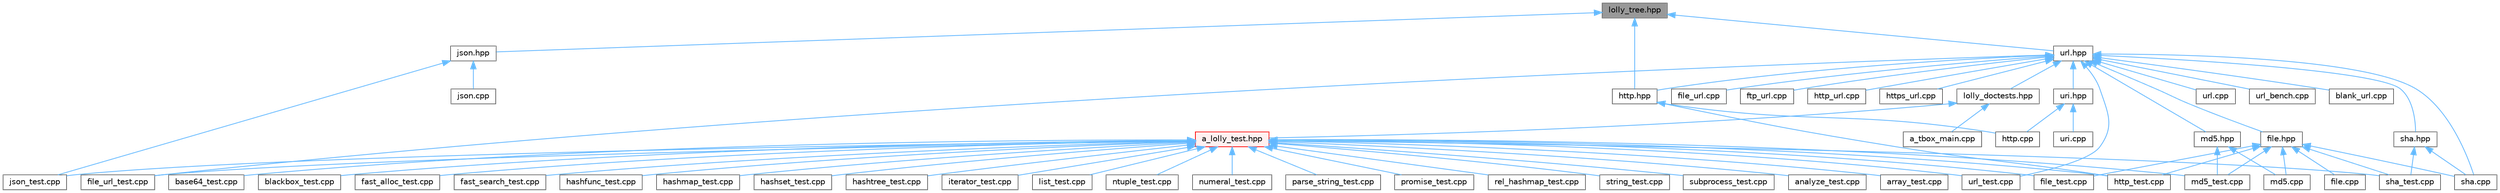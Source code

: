 digraph "lolly_tree.hpp"
{
 // LATEX_PDF_SIZE
  bgcolor="transparent";
  edge [fontname=Helvetica,fontsize=10,labelfontname=Helvetica,labelfontsize=10];
  node [fontname=Helvetica,fontsize=10,shape=box,height=0.2,width=0.4];
  Node1 [id="Node000001",label="lolly_tree.hpp",height=0.2,width=0.4,color="gray40", fillcolor="grey60", style="filled", fontcolor="black",tooltip=" "];
  Node1 -> Node2 [id="edge1_Node000001_Node000002",dir="back",color="steelblue1",style="solid",tooltip=" "];
  Node2 [id="Node000002",label="http.hpp",height=0.2,width=0.4,color="grey40", fillcolor="white", style="filled",URL="$http_8hpp.html",tooltip=" "];
  Node2 -> Node3 [id="edge2_Node000002_Node000003",dir="back",color="steelblue1",style="solid",tooltip=" "];
  Node3 [id="Node000003",label="http.cpp",height=0.2,width=0.4,color="grey40", fillcolor="white", style="filled",URL="$http_8cpp.html",tooltip=" "];
  Node2 -> Node4 [id="edge3_Node000002_Node000004",dir="back",color="steelblue1",style="solid",tooltip=" "];
  Node4 [id="Node000004",label="http_test.cpp",height=0.2,width=0.4,color="grey40", fillcolor="white", style="filled",URL="$http__test_8cpp.html",tooltip=" "];
  Node1 -> Node5 [id="edge4_Node000001_Node000005",dir="back",color="steelblue1",style="solid",tooltip=" "];
  Node5 [id="Node000005",label="json.hpp",height=0.2,width=0.4,color="grey40", fillcolor="white", style="filled",URL="$json_8hpp.html",tooltip=" "];
  Node5 -> Node6 [id="edge5_Node000005_Node000006",dir="back",color="steelblue1",style="solid",tooltip=" "];
  Node6 [id="Node000006",label="json.cpp",height=0.2,width=0.4,color="grey40", fillcolor="white", style="filled",URL="$json_8cpp.html",tooltip=" "];
  Node5 -> Node7 [id="edge6_Node000005_Node000007",dir="back",color="steelblue1",style="solid",tooltip=" "];
  Node7 [id="Node000007",label="json_test.cpp",height=0.2,width=0.4,color="grey40", fillcolor="white", style="filled",URL="$json__test_8cpp.html",tooltip=" "];
  Node1 -> Node8 [id="edge7_Node000001_Node000008",dir="back",color="steelblue1",style="solid",tooltip=" "];
  Node8 [id="Node000008",label="url.hpp",height=0.2,width=0.4,color="grey40", fillcolor="white", style="filled",URL="$url_8hpp.html",tooltip=" "];
  Node8 -> Node9 [id="edge8_Node000008_Node000009",dir="back",color="steelblue1",style="solid",tooltip=" "];
  Node9 [id="Node000009",label="blank_url.cpp",height=0.2,width=0.4,color="grey40", fillcolor="white", style="filled",URL="$blank__url_8cpp.html",tooltip=" "];
  Node8 -> Node10 [id="edge9_Node000008_Node000010",dir="back",color="steelblue1",style="solid",tooltip=" "];
  Node10 [id="Node000010",label="file.hpp",height=0.2,width=0.4,color="grey40", fillcolor="white", style="filled",URL="$file_8hpp.html",tooltip=" "];
  Node10 -> Node11 [id="edge10_Node000010_Node000011",dir="back",color="steelblue1",style="solid",tooltip=" "];
  Node11 [id="Node000011",label="file.cpp",height=0.2,width=0.4,color="grey40", fillcolor="white", style="filled",URL="$file_8cpp.html",tooltip=" "];
  Node10 -> Node12 [id="edge11_Node000010_Node000012",dir="back",color="steelblue1",style="solid",tooltip=" "];
  Node12 [id="Node000012",label="file_test.cpp",height=0.2,width=0.4,color="grey40", fillcolor="white", style="filled",URL="$file__test_8cpp.html",tooltip=" "];
  Node10 -> Node4 [id="edge12_Node000010_Node000004",dir="back",color="steelblue1",style="solid",tooltip=" "];
  Node10 -> Node13 [id="edge13_Node000010_Node000013",dir="back",color="steelblue1",style="solid",tooltip=" "];
  Node13 [id="Node000013",label="md5.cpp",height=0.2,width=0.4,color="grey40", fillcolor="white", style="filled",URL="$md5_8cpp.html",tooltip=" "];
  Node10 -> Node14 [id="edge14_Node000010_Node000014",dir="back",color="steelblue1",style="solid",tooltip=" "];
  Node14 [id="Node000014",label="md5_test.cpp",height=0.2,width=0.4,color="grey40", fillcolor="white", style="filled",URL="$md5__test_8cpp.html",tooltip=" "];
  Node10 -> Node15 [id="edge15_Node000010_Node000015",dir="back",color="steelblue1",style="solid",tooltip=" "];
  Node15 [id="Node000015",label="sha.cpp",height=0.2,width=0.4,color="grey40", fillcolor="white", style="filled",URL="$sha_8cpp.html",tooltip=" "];
  Node10 -> Node16 [id="edge16_Node000010_Node000016",dir="back",color="steelblue1",style="solid",tooltip=" "];
  Node16 [id="Node000016",label="sha_test.cpp",height=0.2,width=0.4,color="grey40", fillcolor="white", style="filled",URL="$sha__test_8cpp.html",tooltip=" "];
  Node8 -> Node17 [id="edge17_Node000008_Node000017",dir="back",color="steelblue1",style="solid",tooltip=" "];
  Node17 [id="Node000017",label="file_url.cpp",height=0.2,width=0.4,color="grey40", fillcolor="white", style="filled",URL="$file__url_8cpp.html",tooltip=" "];
  Node8 -> Node18 [id="edge18_Node000008_Node000018",dir="back",color="steelblue1",style="solid",tooltip=" "];
  Node18 [id="Node000018",label="file_url_test.cpp",height=0.2,width=0.4,color="grey40", fillcolor="white", style="filled",URL="$file__url__test_8cpp.html",tooltip=" "];
  Node8 -> Node19 [id="edge19_Node000008_Node000019",dir="back",color="steelblue1",style="solid",tooltip=" "];
  Node19 [id="Node000019",label="ftp_url.cpp",height=0.2,width=0.4,color="grey40", fillcolor="white", style="filled",URL="$ftp__url_8cpp.html",tooltip=" "];
  Node8 -> Node2 [id="edge20_Node000008_Node000002",dir="back",color="steelblue1",style="solid",tooltip=" "];
  Node8 -> Node20 [id="edge21_Node000008_Node000020",dir="back",color="steelblue1",style="solid",tooltip=" "];
  Node20 [id="Node000020",label="http_url.cpp",height=0.2,width=0.4,color="grey40", fillcolor="white", style="filled",URL="$http__url_8cpp.html",tooltip=" "];
  Node8 -> Node21 [id="edge22_Node000008_Node000021",dir="back",color="steelblue1",style="solid",tooltip=" "];
  Node21 [id="Node000021",label="https_url.cpp",height=0.2,width=0.4,color="grey40", fillcolor="white", style="filled",URL="$https__url_8cpp.html",tooltip=" "];
  Node8 -> Node22 [id="edge23_Node000008_Node000022",dir="back",color="steelblue1",style="solid",tooltip=" "];
  Node22 [id="Node000022",label="lolly_doctests.hpp",height=0.2,width=0.4,color="grey40", fillcolor="white", style="filled",URL="$lolly__doctests_8hpp.html",tooltip=" "];
  Node22 -> Node23 [id="edge24_Node000022_Node000023",dir="back",color="steelblue1",style="solid",tooltip=" "];
  Node23 [id="Node000023",label="a_lolly_test.hpp",height=0.2,width=0.4,color="red", fillcolor="#FFF0F0", style="filled",URL="$a__lolly__test_8hpp.html",tooltip=" "];
  Node23 -> Node24 [id="edge25_Node000023_Node000024",dir="back",color="steelblue1",style="solid",tooltip=" "];
  Node24 [id="Node000024",label="analyze_test.cpp",height=0.2,width=0.4,color="grey40", fillcolor="white", style="filled",URL="$analyze__test_8cpp.html",tooltip=" "];
  Node23 -> Node25 [id="edge26_Node000023_Node000025",dir="back",color="steelblue1",style="solid",tooltip=" "];
  Node25 [id="Node000025",label="array_test.cpp",height=0.2,width=0.4,color="grey40", fillcolor="white", style="filled",URL="$array__test_8cpp.html",tooltip=" "];
  Node23 -> Node26 [id="edge27_Node000023_Node000026",dir="back",color="steelblue1",style="solid",tooltip=" "];
  Node26 [id="Node000026",label="base64_test.cpp",height=0.2,width=0.4,color="grey40", fillcolor="white", style="filled",URL="$base64__test_8cpp.html",tooltip=" "];
  Node23 -> Node27 [id="edge28_Node000023_Node000027",dir="back",color="steelblue1",style="solid",tooltip=" "];
  Node27 [id="Node000027",label="blackbox_test.cpp",height=0.2,width=0.4,color="grey40", fillcolor="white", style="filled",URL="$blackbox__test_8cpp.html",tooltip=" "];
  Node23 -> Node28 [id="edge29_Node000023_Node000028",dir="back",color="steelblue1",style="solid",tooltip=" "];
  Node28 [id="Node000028",label="fast_alloc_test.cpp",height=0.2,width=0.4,color="grey40", fillcolor="white", style="filled",URL="$fast__alloc__test_8cpp.html",tooltip=" "];
  Node23 -> Node29 [id="edge30_Node000023_Node000029",dir="back",color="steelblue1",style="solid",tooltip=" "];
  Node29 [id="Node000029",label="fast_search_test.cpp",height=0.2,width=0.4,color="grey40", fillcolor="white", style="filled",URL="$fast__search__test_8cpp.html",tooltip=" "];
  Node23 -> Node12 [id="edge31_Node000023_Node000012",dir="back",color="steelblue1",style="solid",tooltip=" "];
  Node23 -> Node18 [id="edge32_Node000023_Node000018",dir="back",color="steelblue1",style="solid",tooltip=" "];
  Node23 -> Node30 [id="edge33_Node000023_Node000030",dir="back",color="steelblue1",style="solid",tooltip=" "];
  Node30 [id="Node000030",label="hashfunc_test.cpp",height=0.2,width=0.4,color="grey40", fillcolor="white", style="filled",URL="$hashfunc__test_8cpp.html",tooltip=" "];
  Node23 -> Node31 [id="edge34_Node000023_Node000031",dir="back",color="steelblue1",style="solid",tooltip=" "];
  Node31 [id="Node000031",label="hashmap_test.cpp",height=0.2,width=0.4,color="grey40", fillcolor="white", style="filled",URL="$hashmap__test_8cpp.html",tooltip=" "];
  Node23 -> Node32 [id="edge35_Node000023_Node000032",dir="back",color="steelblue1",style="solid",tooltip=" "];
  Node32 [id="Node000032",label="hashset_test.cpp",height=0.2,width=0.4,color="grey40", fillcolor="white", style="filled",URL="$hashset__test_8cpp.html",tooltip=" "];
  Node23 -> Node33 [id="edge36_Node000023_Node000033",dir="back",color="steelblue1",style="solid",tooltip=" "];
  Node33 [id="Node000033",label="hashtree_test.cpp",height=0.2,width=0.4,color="grey40", fillcolor="white", style="filled",URL="$hashtree__test_8cpp.html",tooltip=" "];
  Node23 -> Node4 [id="edge37_Node000023_Node000004",dir="back",color="steelblue1",style="solid",tooltip=" "];
  Node23 -> Node34 [id="edge38_Node000023_Node000034",dir="back",color="steelblue1",style="solid",tooltip=" "];
  Node34 [id="Node000034",label="iterator_test.cpp",height=0.2,width=0.4,color="grey40", fillcolor="white", style="filled",URL="$iterator__test_8cpp.html",tooltip=" "];
  Node23 -> Node7 [id="edge39_Node000023_Node000007",dir="back",color="steelblue1",style="solid",tooltip=" "];
  Node23 -> Node35 [id="edge40_Node000023_Node000035",dir="back",color="steelblue1",style="solid",tooltip=" "];
  Node35 [id="Node000035",label="list_test.cpp",height=0.2,width=0.4,color="grey40", fillcolor="white", style="filled",URL="$list__test_8cpp.html",tooltip=" "];
  Node23 -> Node14 [id="edge41_Node000023_Node000014",dir="back",color="steelblue1",style="solid",tooltip=" "];
  Node23 -> Node36 [id="edge42_Node000023_Node000036",dir="back",color="steelblue1",style="solid",tooltip=" "];
  Node36 [id="Node000036",label="ntuple_test.cpp",height=0.2,width=0.4,color="grey40", fillcolor="white", style="filled",URL="$ntuple__test_8cpp.html",tooltip=" "];
  Node23 -> Node37 [id="edge43_Node000023_Node000037",dir="back",color="steelblue1",style="solid",tooltip=" "];
  Node37 [id="Node000037",label="numeral_test.cpp",height=0.2,width=0.4,color="grey40", fillcolor="white", style="filled",URL="$numeral__test_8cpp.html",tooltip=" "];
  Node23 -> Node38 [id="edge44_Node000023_Node000038",dir="back",color="steelblue1",style="solid",tooltip=" "];
  Node38 [id="Node000038",label="parse_string_test.cpp",height=0.2,width=0.4,color="grey40", fillcolor="white", style="filled",URL="$parse__string__test_8cpp.html",tooltip=" "];
  Node23 -> Node39 [id="edge45_Node000023_Node000039",dir="back",color="steelblue1",style="solid",tooltip=" "];
  Node39 [id="Node000039",label="promise_test.cpp",height=0.2,width=0.4,color="grey40", fillcolor="white", style="filled",URL="$promise__test_8cpp.html",tooltip=" "];
  Node23 -> Node40 [id="edge46_Node000023_Node000040",dir="back",color="steelblue1",style="solid",tooltip=" "];
  Node40 [id="Node000040",label="rel_hashmap_test.cpp",height=0.2,width=0.4,color="grey40", fillcolor="white", style="filled",URL="$rel__hashmap__test_8cpp.html",tooltip=" "];
  Node23 -> Node16 [id="edge47_Node000023_Node000016",dir="back",color="steelblue1",style="solid",tooltip=" "];
  Node23 -> Node41 [id="edge48_Node000023_Node000041",dir="back",color="steelblue1",style="solid",tooltip=" "];
  Node41 [id="Node000041",label="string_test.cpp",height=0.2,width=0.4,color="grey40", fillcolor="white", style="filled",URL="$string__test_8cpp.html",tooltip=" "];
  Node23 -> Node42 [id="edge49_Node000023_Node000042",dir="back",color="steelblue1",style="solid",tooltip=" "];
  Node42 [id="Node000042",label="subprocess_test.cpp",height=0.2,width=0.4,color="grey40", fillcolor="white", style="filled",URL="$subprocess__test_8cpp.html",tooltip=" "];
  Node23 -> Node47 [id="edge50_Node000023_Node000047",dir="back",color="steelblue1",style="solid",tooltip=" "];
  Node47 [id="Node000047",label="url_test.cpp",height=0.2,width=0.4,color="grey40", fillcolor="white", style="filled",URL="$url__test_8cpp.html",tooltip=" "];
  Node22 -> Node48 [id="edge51_Node000022_Node000048",dir="back",color="steelblue1",style="solid",tooltip=" "];
  Node48 [id="Node000048",label="a_tbox_main.cpp",height=0.2,width=0.4,color="grey40", fillcolor="white", style="filled",URL="$a__tbox__main_8cpp.html",tooltip=" "];
  Node8 -> Node49 [id="edge52_Node000008_Node000049",dir="back",color="steelblue1",style="solid",tooltip=" "];
  Node49 [id="Node000049",label="md5.hpp",height=0.2,width=0.4,color="grey40", fillcolor="white", style="filled",URL="$md5_8hpp.html",tooltip=" "];
  Node49 -> Node13 [id="edge53_Node000049_Node000013",dir="back",color="steelblue1",style="solid",tooltip=" "];
  Node49 -> Node14 [id="edge54_Node000049_Node000014",dir="back",color="steelblue1",style="solid",tooltip=" "];
  Node8 -> Node15 [id="edge55_Node000008_Node000015",dir="back",color="steelblue1",style="solid",tooltip=" "];
  Node8 -> Node50 [id="edge56_Node000008_Node000050",dir="back",color="steelblue1",style="solid",tooltip=" "];
  Node50 [id="Node000050",label="sha.hpp",height=0.2,width=0.4,color="grey40", fillcolor="white", style="filled",URL="$sha_8hpp.html",tooltip=" "];
  Node50 -> Node15 [id="edge57_Node000050_Node000015",dir="back",color="steelblue1",style="solid",tooltip=" "];
  Node50 -> Node16 [id="edge58_Node000050_Node000016",dir="back",color="steelblue1",style="solid",tooltip=" "];
  Node8 -> Node51 [id="edge59_Node000008_Node000051",dir="back",color="steelblue1",style="solid",tooltip=" "];
  Node51 [id="Node000051",label="uri.hpp",height=0.2,width=0.4,color="grey40", fillcolor="white", style="filled",URL="$uri_8hpp.html",tooltip=" "];
  Node51 -> Node3 [id="edge60_Node000051_Node000003",dir="back",color="steelblue1",style="solid",tooltip=" "];
  Node51 -> Node52 [id="edge61_Node000051_Node000052",dir="back",color="steelblue1",style="solid",tooltip=" "];
  Node52 [id="Node000052",label="uri.cpp",height=0.2,width=0.4,color="grey40", fillcolor="white", style="filled",URL="$uri_8cpp.html",tooltip=" "];
  Node8 -> Node53 [id="edge62_Node000008_Node000053",dir="back",color="steelblue1",style="solid",tooltip=" "];
  Node53 [id="Node000053",label="url.cpp",height=0.2,width=0.4,color="grey40", fillcolor="white", style="filled",URL="$url_8cpp.html",tooltip=" "];
  Node8 -> Node54 [id="edge63_Node000008_Node000054",dir="back",color="steelblue1",style="solid",tooltip=" "];
  Node54 [id="Node000054",label="url_bench.cpp",height=0.2,width=0.4,color="grey40", fillcolor="white", style="filled",URL="$url__bench_8cpp.html",tooltip=" "];
  Node8 -> Node47 [id="edge64_Node000008_Node000047",dir="back",color="steelblue1",style="solid",tooltip=" "];
}
